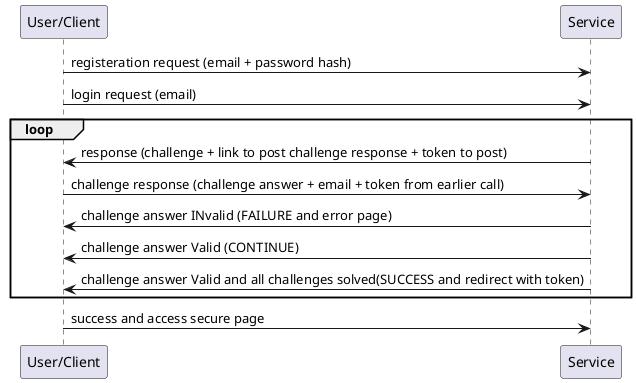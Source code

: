 @startuml
"User/Client" -> Service: registeration request (email + password hash)
"User/Client" -> Service: login request (email)
loop
Service -> "User/Client": response (challenge + link to post challenge response + token to post)
"User/Client" -> Service: challenge response (challenge answer + email + token from earlier call)
Service -> "User/Client": challenge answer INvalid (FAILURE and error page)
Service -> "User/Client": challenge answer Valid (CONTINUE)
Service -> "User/Client": challenge answer Valid and all challenges solved(SUCCESS and redirect with token)
end loop
"User/Client" -> Service: success and access secure page
@enduml
